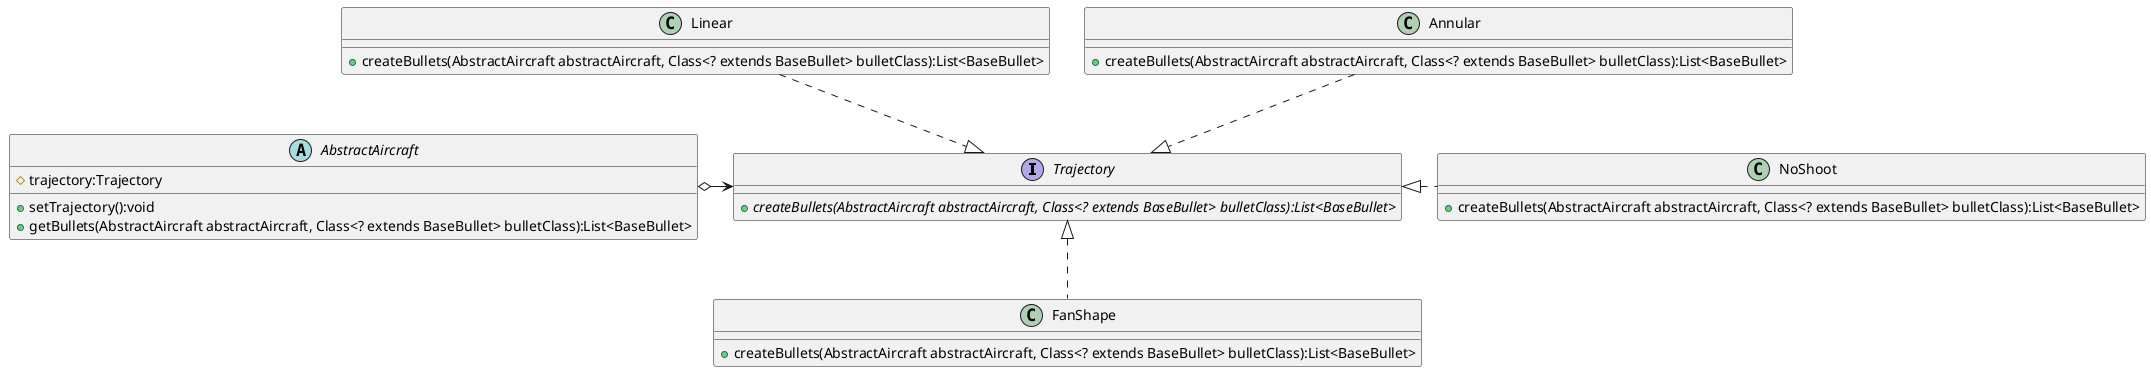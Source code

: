 @startuml


interface Trajectory{
    + {abstract} createBullets(AbstractAircraft abstractAircraft, Class<? extends BaseBullet> bulletClass):List<BaseBullet>
}

class NoShoot{
    + createBullets(AbstractAircraft abstractAircraft, Class<? extends BaseBullet> bulletClass):List<BaseBullet>
}

class Linear{
    + createBullets(AbstractAircraft abstractAircraft, Class<? extends BaseBullet> bulletClass):List<BaseBullet>
}

class FanShape{
    + createBullets(AbstractAircraft abstractAircraft, Class<? extends BaseBullet> bulletClass):List<BaseBullet>
}

class Annular{
    + createBullets(AbstractAircraft abstractAircraft, Class<? extends BaseBullet> bulletClass):List<BaseBullet>
}

NoShoot .left.|> Trajectory
Linear ..|> Trajectory
FanShape .up.|> Trajectory
Annular ..|> Trajectory

abstract class AbstractAircraft{
    # trajectory:Trajectory
    + setTrajectory():void
    + getBullets(AbstractAircraft abstractAircraft, Class<? extends BaseBullet> bulletClass):List<BaseBullet>
}

AbstractAircraft o-> Trajectory
@enduml
